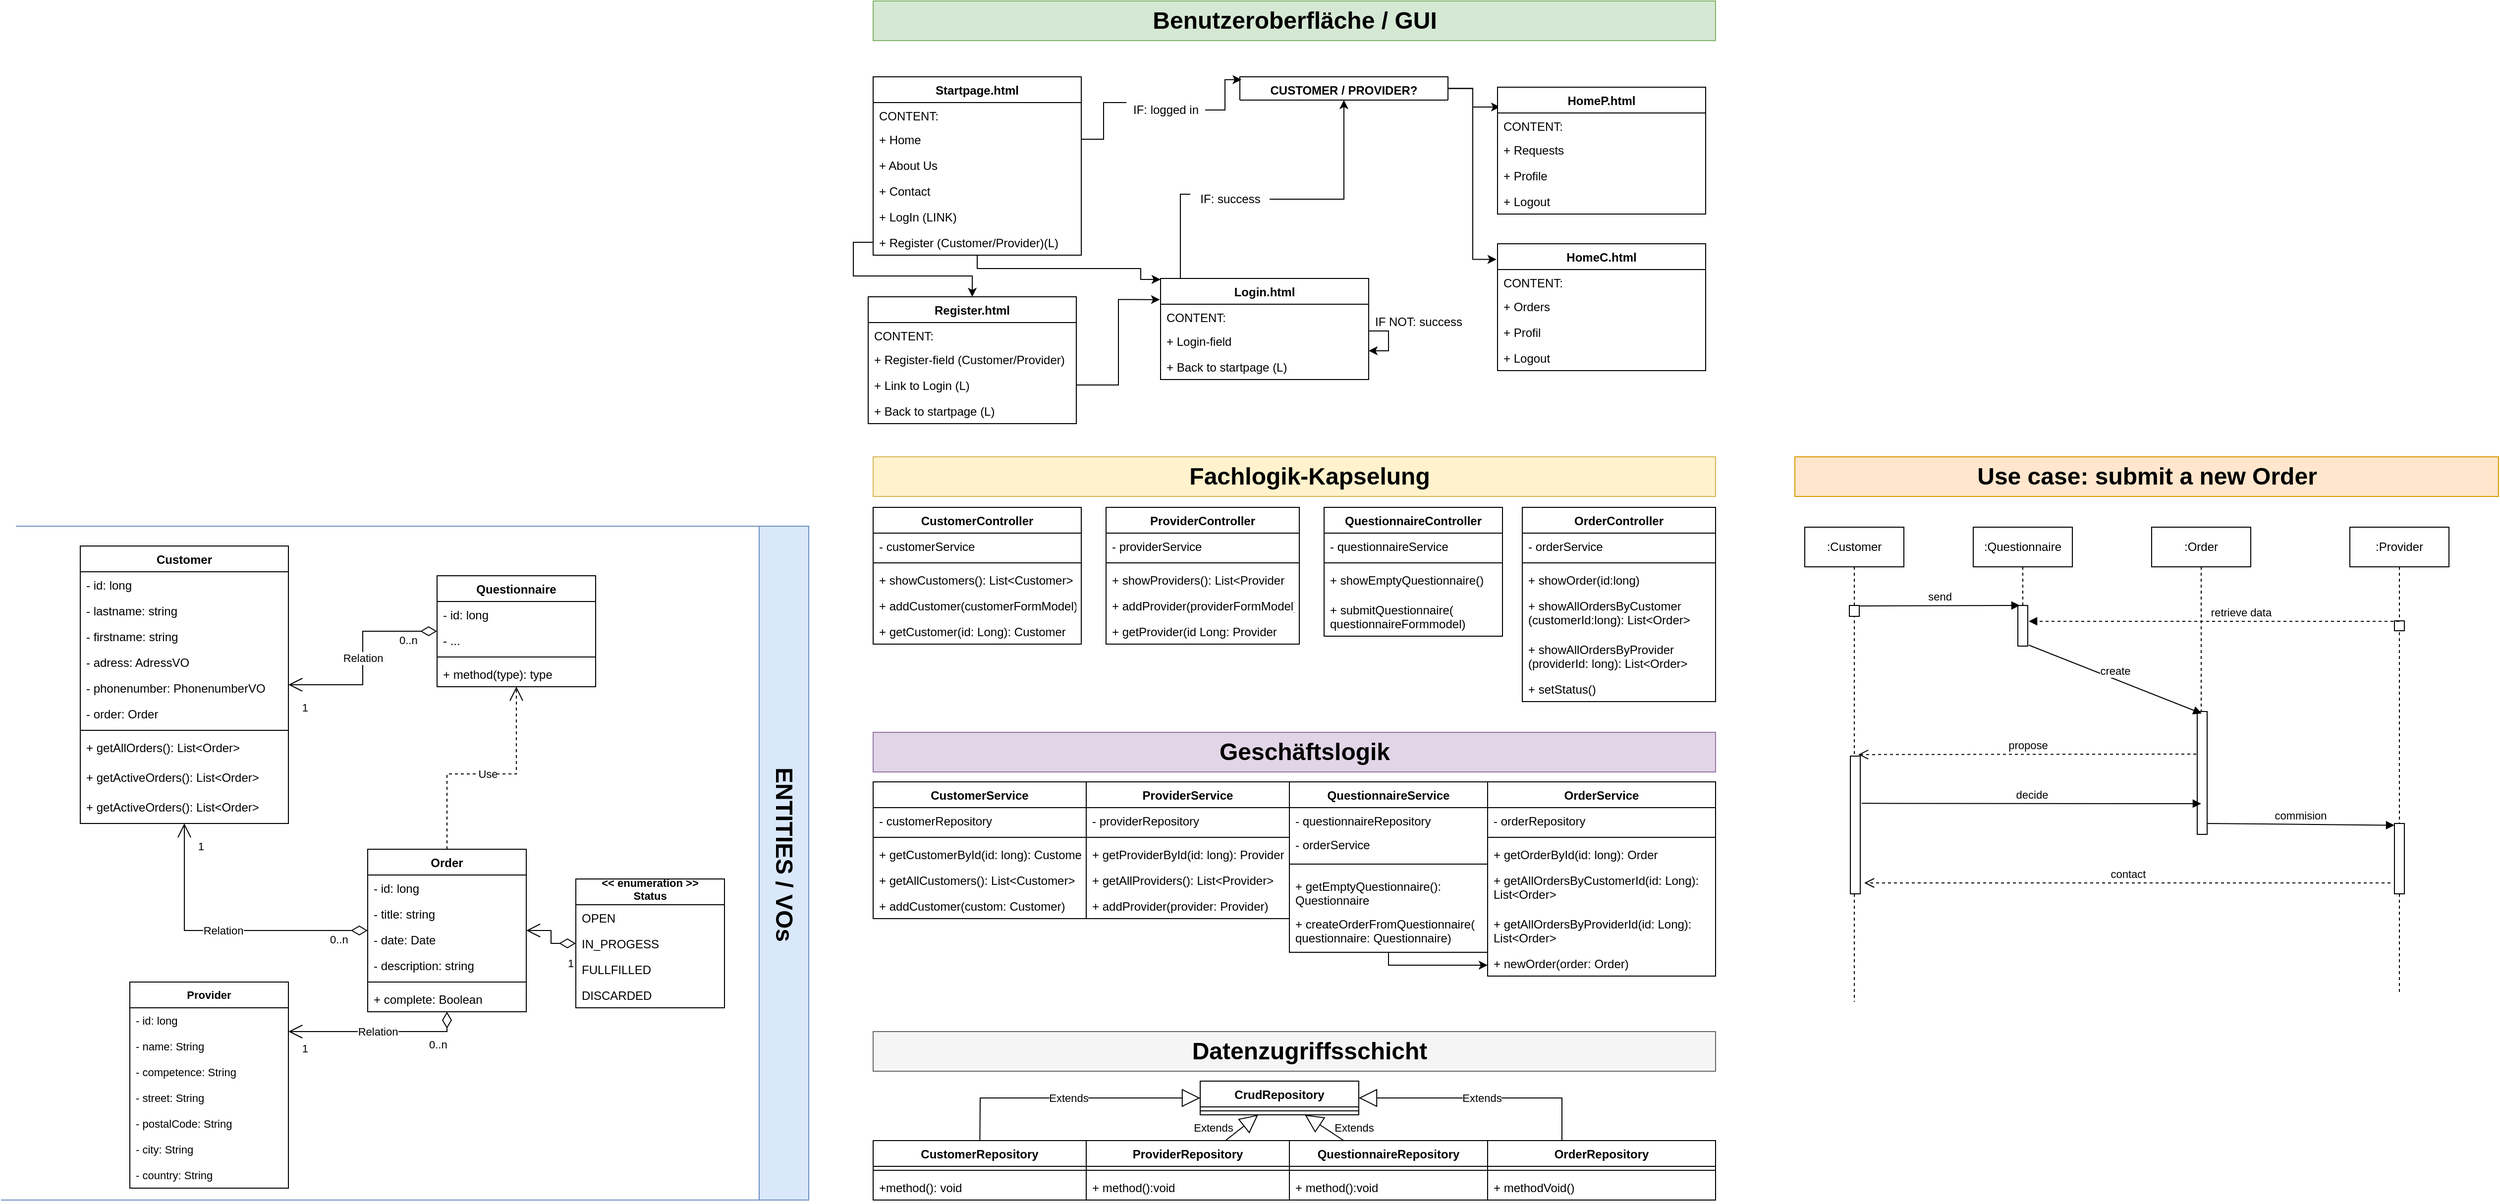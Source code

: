 <mxfile version="16.4.3" type="github">
  <diagram id="1Yt3TSJx8MZHrbTgnYvS" name="Page-1">
    <mxGraphModel dx="2237" dy="1881" grid="1" gridSize="10" guides="1" tooltips="1" connect="1" arrows="1" fold="1" page="1" pageScale="1" pageWidth="850" pageHeight="1100" math="0" shadow="0">
      <root>
        <mxCell id="0" />
        <mxCell id="1" parent="0" />
        <mxCell id="39T05aaLQmFhzWcyVznc-38" value="" style="rounded=0;whiteSpace=wrap;html=1;fillColor=#dae8fc;strokeColor=#6c8ebf;" parent="1" vertex="1">
          <mxGeometry x="-75" y="300" width="50" height="680" as="geometry" />
        </mxCell>
        <mxCell id="rFCh-DtLaKoqMe8977WI-1" value="Customer" style="swimlane;fontStyle=1;align=center;verticalAlign=top;childLayout=stackLayout;horizontal=1;startSize=26;horizontalStack=0;resizeParent=1;resizeParentMax=0;resizeLast=0;collapsible=1;marginBottom=0;" parent="1" vertex="1">
          <mxGeometry x="-760" y="320" width="210" height="280" as="geometry">
            <mxRectangle x="120" y="-150" width="90" height="26" as="alternateBounds" />
          </mxGeometry>
        </mxCell>
        <mxCell id="rFCh-DtLaKoqMe8977WI-2" value="- id: long&#xa;" style="text;strokeColor=none;fillColor=none;align=left;verticalAlign=top;spacingLeft=4;spacingRight=4;overflow=hidden;rotatable=0;points=[[0,0.5],[1,0.5]];portConstraint=eastwest;" parent="rFCh-DtLaKoqMe8977WI-1" vertex="1">
          <mxGeometry y="26" width="210" height="26" as="geometry" />
        </mxCell>
        <mxCell id="rFCh-DtLaKoqMe8977WI-13" value="- lastname: string&#xa;&#xa;&#xa;" style="text;strokeColor=none;fillColor=none;align=left;verticalAlign=top;spacingLeft=4;spacingRight=4;overflow=hidden;rotatable=0;points=[[0,0.5],[1,0.5]];portConstraint=eastwest;" parent="rFCh-DtLaKoqMe8977WI-1" vertex="1">
          <mxGeometry y="52" width="210" height="26" as="geometry" />
        </mxCell>
        <mxCell id="rFCh-DtLaKoqMe8977WI-11" value="- firstname: string&#xa;&#xa;&#xa;" style="text;strokeColor=none;fillColor=none;align=left;verticalAlign=top;spacingLeft=4;spacingRight=4;overflow=hidden;rotatable=0;points=[[0,0.5],[1,0.5]];portConstraint=eastwest;" parent="rFCh-DtLaKoqMe8977WI-1" vertex="1">
          <mxGeometry y="78" width="210" height="26" as="geometry" />
        </mxCell>
        <mxCell id="rFCh-DtLaKoqMe8977WI-15" value="- adress: AdressVO" style="text;strokeColor=none;fillColor=none;align=left;verticalAlign=top;spacingLeft=4;spacingRight=4;overflow=hidden;rotatable=0;points=[[0,0.5],[1,0.5]];portConstraint=eastwest;" parent="rFCh-DtLaKoqMe8977WI-1" vertex="1">
          <mxGeometry y="104" width="210" height="26" as="geometry" />
        </mxCell>
        <mxCell id="rFCh-DtLaKoqMe8977WI-12" value="- phonenumber: PhonenumberVO&#xa;&#xa;&#xa;" style="text;strokeColor=none;fillColor=none;align=left;verticalAlign=top;spacingLeft=4;spacingRight=4;overflow=hidden;rotatable=0;points=[[0,0.5],[1,0.5]];portConstraint=eastwest;" parent="rFCh-DtLaKoqMe8977WI-1" vertex="1">
          <mxGeometry y="130" width="210" height="26" as="geometry" />
        </mxCell>
        <mxCell id="rFCh-DtLaKoqMe8977WI-14" value="- order: Order&#xa;&#xa;&#xa;" style="text;strokeColor=none;fillColor=none;align=left;verticalAlign=top;spacingLeft=4;spacingRight=4;overflow=hidden;rotatable=0;points=[[0,0.5],[1,0.5]];portConstraint=eastwest;" parent="rFCh-DtLaKoqMe8977WI-1" vertex="1">
          <mxGeometry y="156" width="210" height="26" as="geometry" />
        </mxCell>
        <mxCell id="rFCh-DtLaKoqMe8977WI-3" value="" style="line;strokeWidth=1;fillColor=none;align=left;verticalAlign=middle;spacingTop=-1;spacingLeft=3;spacingRight=3;rotatable=0;labelPosition=right;points=[];portConstraint=eastwest;" parent="rFCh-DtLaKoqMe8977WI-1" vertex="1">
          <mxGeometry y="182" width="210" height="8" as="geometry" />
        </mxCell>
        <mxCell id="rFCh-DtLaKoqMe8977WI-4" value="+ getAllOrders(): List&lt;Order&gt;&#xa;" style="text;strokeColor=none;fillColor=none;align=left;verticalAlign=top;spacingLeft=4;spacingRight=4;overflow=hidden;rotatable=0;points=[[0,0.5],[1,0.5]];portConstraint=eastwest;" parent="rFCh-DtLaKoqMe8977WI-1" vertex="1">
          <mxGeometry y="190" width="210" height="30" as="geometry" />
        </mxCell>
        <mxCell id="dByqSOkURWBwsy8EsZHN-36" value="+ getActiveOrders(): List&lt;Order&gt;" style="text;strokeColor=none;fillColor=none;align=left;verticalAlign=top;spacingLeft=4;spacingRight=4;overflow=hidden;rotatable=0;points=[[0,0.5],[1,0.5]];portConstraint=eastwest;" parent="rFCh-DtLaKoqMe8977WI-1" vertex="1">
          <mxGeometry y="220" width="210" height="30" as="geometry" />
        </mxCell>
        <mxCell id="dByqSOkURWBwsy8EsZHN-2" value="+ getActiveOrders(): List&lt;Order&gt;" style="text;strokeColor=none;fillColor=none;align=left;verticalAlign=top;spacingLeft=4;spacingRight=4;overflow=hidden;rotatable=0;points=[[0,0.5],[1,0.5]];portConstraint=eastwest;" parent="rFCh-DtLaKoqMe8977WI-1" vertex="1">
          <mxGeometry y="250" width="210" height="30" as="geometry" />
        </mxCell>
        <mxCell id="rFCh-DtLaKoqMe8977WI-27" value="Order" style="swimlane;fontStyle=1;align=center;verticalAlign=top;childLayout=stackLayout;horizontal=1;startSize=26;horizontalStack=0;resizeParent=1;resizeParentMax=0;resizeLast=0;collapsible=1;marginBottom=0;" parent="1" vertex="1">
          <mxGeometry x="-470" y="626" width="160" height="164" as="geometry" />
        </mxCell>
        <mxCell id="rFCh-DtLaKoqMe8977WI-33" value="- id: long&#xa;" style="text;strokeColor=none;fillColor=none;align=left;verticalAlign=top;spacingLeft=4;spacingRight=4;overflow=hidden;rotatable=0;points=[[0,0.5],[1,0.5]];portConstraint=eastwest;" parent="rFCh-DtLaKoqMe8977WI-27" vertex="1">
          <mxGeometry y="26" width="160" height="26" as="geometry" />
        </mxCell>
        <mxCell id="rFCh-DtLaKoqMe8977WI-28" value="- title: string" style="text;strokeColor=none;fillColor=none;align=left;verticalAlign=top;spacingLeft=4;spacingRight=4;overflow=hidden;rotatable=0;points=[[0,0.5],[1,0.5]];portConstraint=eastwest;" parent="rFCh-DtLaKoqMe8977WI-27" vertex="1">
          <mxGeometry y="52" width="160" height="26" as="geometry" />
        </mxCell>
        <mxCell id="rFCh-DtLaKoqMe8977WI-31" value="- date: Date" style="text;strokeColor=none;fillColor=none;align=left;verticalAlign=top;spacingLeft=4;spacingRight=4;overflow=hidden;rotatable=0;points=[[0,0.5],[1,0.5]];portConstraint=eastwest;" parent="rFCh-DtLaKoqMe8977WI-27" vertex="1">
          <mxGeometry y="78" width="160" height="26" as="geometry" />
        </mxCell>
        <mxCell id="rFCh-DtLaKoqMe8977WI-32" value="- description: string" style="text;strokeColor=none;fillColor=none;align=left;verticalAlign=top;spacingLeft=4;spacingRight=4;overflow=hidden;rotatable=0;points=[[0,0.5],[1,0.5]];portConstraint=eastwest;" parent="rFCh-DtLaKoqMe8977WI-27" vertex="1">
          <mxGeometry y="104" width="160" height="26" as="geometry" />
        </mxCell>
        <mxCell id="rFCh-DtLaKoqMe8977WI-29" value="" style="line;strokeWidth=1;fillColor=none;align=left;verticalAlign=middle;spacingTop=-1;spacingLeft=3;spacingRight=3;rotatable=0;labelPosition=right;points=[];portConstraint=eastwest;" parent="rFCh-DtLaKoqMe8977WI-27" vertex="1">
          <mxGeometry y="130" width="160" height="8" as="geometry" />
        </mxCell>
        <mxCell id="rFCh-DtLaKoqMe8977WI-30" value="+ complete: Boolean" style="text;strokeColor=none;fillColor=none;align=left;verticalAlign=top;spacingLeft=4;spacingRight=4;overflow=hidden;rotatable=0;points=[[0,0.5],[1,0.5]];portConstraint=eastwest;" parent="rFCh-DtLaKoqMe8977WI-27" vertex="1">
          <mxGeometry y="138" width="160" height="26" as="geometry" />
        </mxCell>
        <mxCell id="rFCh-DtLaKoqMe8977WI-35" value="&lt;&lt; enumeration &gt;&gt;&#xa;Status" style="swimlane;fontStyle=1;childLayout=stackLayout;horizontal=1;startSize=26;fillColor=none;horizontalStack=0;resizeParent=1;resizeParentMax=0;resizeLast=0;collapsible=1;marginBottom=0;verticalAlign=bottom;fontSize=11;" parent="1" vertex="1">
          <mxGeometry x="-260" y="656" width="150" height="130" as="geometry" />
        </mxCell>
        <mxCell id="rFCh-DtLaKoqMe8977WI-37" value="OPEN" style="text;strokeColor=none;fillColor=none;align=left;verticalAlign=top;spacingLeft=4;spacingRight=4;overflow=hidden;rotatable=0;points=[[0,0.5],[1,0.5]];portConstraint=eastwest;" parent="rFCh-DtLaKoqMe8977WI-35" vertex="1">
          <mxGeometry y="26" width="150" height="26" as="geometry" />
        </mxCell>
        <mxCell id="rFCh-DtLaKoqMe8977WI-36" value="IN_PROGESS" style="text;strokeColor=none;fillColor=none;align=left;verticalAlign=top;spacingLeft=4;spacingRight=4;overflow=hidden;rotatable=0;points=[[0,0.5],[1,0.5]];portConstraint=eastwest;" parent="rFCh-DtLaKoqMe8977WI-35" vertex="1">
          <mxGeometry y="52" width="150" height="26" as="geometry" />
        </mxCell>
        <mxCell id="rFCh-DtLaKoqMe8977WI-38" value="FULLFILLED" style="text;strokeColor=none;fillColor=none;align=left;verticalAlign=top;spacingLeft=4;spacingRight=4;overflow=hidden;rotatable=0;points=[[0,0.5],[1,0.5]];portConstraint=eastwest;" parent="rFCh-DtLaKoqMe8977WI-35" vertex="1">
          <mxGeometry y="78" width="150" height="26" as="geometry" />
        </mxCell>
        <mxCell id="rFCh-DtLaKoqMe8977WI-46" value="DISCARDED" style="text;strokeColor=none;fillColor=none;align=left;verticalAlign=top;spacingLeft=4;spacingRight=4;overflow=hidden;rotatable=0;points=[[0,0.5],[1,0.5]];portConstraint=eastwest;" parent="rFCh-DtLaKoqMe8977WI-35" vertex="1">
          <mxGeometry y="104" width="150" height="26" as="geometry" />
        </mxCell>
        <mxCell id="6I47xcndarnHF87XZSYr-6" value="Provider" style="swimlane;fontStyle=1;align=center;verticalAlign=top;childLayout=stackLayout;horizontal=1;startSize=26;horizontalStack=0;resizeParent=1;resizeParentMax=0;resizeLast=0;collapsible=1;marginBottom=0;fontSize=11;" parent="1" vertex="1">
          <mxGeometry x="-710" y="760" width="160" height="208" as="geometry" />
        </mxCell>
        <mxCell id="dByqSOkURWBwsy8EsZHN-4" value="- id: long" style="text;strokeColor=none;fillColor=none;align=left;verticalAlign=top;spacingLeft=4;spacingRight=4;overflow=hidden;rotatable=0;points=[[0,0.5],[1,0.5]];portConstraint=eastwest;fontSize=11;" parent="6I47xcndarnHF87XZSYr-6" vertex="1">
          <mxGeometry y="26" width="160" height="26" as="geometry" />
        </mxCell>
        <mxCell id="dByqSOkURWBwsy8EsZHN-6" value="- name: String" style="text;strokeColor=none;fillColor=none;align=left;verticalAlign=top;spacingLeft=4;spacingRight=4;overflow=hidden;rotatable=0;points=[[0,0.5],[1,0.5]];portConstraint=eastwest;fontSize=11;" parent="6I47xcndarnHF87XZSYr-6" vertex="1">
          <mxGeometry y="52" width="160" height="26" as="geometry" />
        </mxCell>
        <mxCell id="6I47xcndarnHF87XZSYr-7" value="- competence: String" style="text;strokeColor=none;fillColor=none;align=left;verticalAlign=top;spacingLeft=4;spacingRight=4;overflow=hidden;rotatable=0;points=[[0,0.5],[1,0.5]];portConstraint=eastwest;fontSize=11;" parent="6I47xcndarnHF87XZSYr-6" vertex="1">
          <mxGeometry y="78" width="160" height="26" as="geometry" />
        </mxCell>
        <mxCell id="RFr_Boc9i2en51YFCuRV-12" value="- street: String&#xa;" style="text;strokeColor=none;fillColor=none;align=left;verticalAlign=top;spacingLeft=4;spacingRight=4;overflow=hidden;rotatable=0;points=[[0,0.5],[1,0.5]];portConstraint=eastwest;fontSize=11;" parent="6I47xcndarnHF87XZSYr-6" vertex="1">
          <mxGeometry y="104" width="160" height="26" as="geometry" />
        </mxCell>
        <mxCell id="RFr_Boc9i2en51YFCuRV-13" value="- postalCode: String" style="text;strokeColor=none;fillColor=none;align=left;verticalAlign=top;spacingLeft=4;spacingRight=4;overflow=hidden;rotatable=0;points=[[0,0.5],[1,0.5]];portConstraint=eastwest;fontSize=11;" parent="6I47xcndarnHF87XZSYr-6" vertex="1">
          <mxGeometry y="130" width="160" height="26" as="geometry" />
        </mxCell>
        <mxCell id="RFr_Boc9i2en51YFCuRV-14" value="- city: String" style="text;strokeColor=none;fillColor=none;align=left;verticalAlign=top;spacingLeft=4;spacingRight=4;overflow=hidden;rotatable=0;points=[[0,0.5],[1,0.5]];portConstraint=eastwest;fontSize=11;" parent="6I47xcndarnHF87XZSYr-6" vertex="1">
          <mxGeometry y="156" width="160" height="26" as="geometry" />
        </mxCell>
        <mxCell id="RFr_Boc9i2en51YFCuRV-15" value="- country: String" style="text;strokeColor=none;fillColor=none;align=left;verticalAlign=top;spacingLeft=4;spacingRight=4;overflow=hidden;rotatable=0;points=[[0,0.5],[1,0.5]];portConstraint=eastwest;fontSize=11;" parent="6I47xcndarnHF87XZSYr-6" vertex="1">
          <mxGeometry y="182" width="160" height="26" as="geometry" />
        </mxCell>
        <mxCell id="39T05aaLQmFhzWcyVznc-1" value="CustomerService" style="swimlane;fontStyle=1;align=center;verticalAlign=top;childLayout=stackLayout;horizontal=1;startSize=26;horizontalStack=0;resizeParent=1;resizeParentMax=0;resizeLast=0;collapsible=1;marginBottom=0;" parent="1" vertex="1">
          <mxGeometry x="40" y="558" width="215" height="138" as="geometry" />
        </mxCell>
        <mxCell id="39T05aaLQmFhzWcyVznc-2" value="- customerRepository" style="text;strokeColor=none;fillColor=none;align=left;verticalAlign=top;spacingLeft=4;spacingRight=4;overflow=hidden;rotatable=0;points=[[0,0.5],[1,0.5]];portConstraint=eastwest;" parent="39T05aaLQmFhzWcyVznc-1" vertex="1">
          <mxGeometry y="26" width="215" height="26" as="geometry" />
        </mxCell>
        <mxCell id="39T05aaLQmFhzWcyVznc-3" value="" style="line;strokeWidth=1;fillColor=none;align=left;verticalAlign=middle;spacingTop=-1;spacingLeft=3;spacingRight=3;rotatable=0;labelPosition=right;points=[];portConstraint=eastwest;" parent="39T05aaLQmFhzWcyVznc-1" vertex="1">
          <mxGeometry y="52" width="215" height="8" as="geometry" />
        </mxCell>
        <mxCell id="39T05aaLQmFhzWcyVznc-4" value="+ getCustomerById(id: long): Customer" style="text;strokeColor=none;fillColor=none;align=left;verticalAlign=top;spacingLeft=4;spacingRight=4;overflow=hidden;rotatable=0;points=[[0,0.5],[1,0.5]];portConstraint=eastwest;" parent="39T05aaLQmFhzWcyVznc-1" vertex="1">
          <mxGeometry y="60" width="215" height="26" as="geometry" />
        </mxCell>
        <mxCell id="39T05aaLQmFhzWcyVznc-14" value="+ getAllCustomers(): List&lt;Customer&gt;" style="text;strokeColor=none;fillColor=none;align=left;verticalAlign=top;spacingLeft=4;spacingRight=4;overflow=hidden;rotatable=0;points=[[0,0.5],[1,0.5]];portConstraint=eastwest;" parent="39T05aaLQmFhzWcyVznc-1" vertex="1">
          <mxGeometry y="86" width="215" height="26" as="geometry" />
        </mxCell>
        <mxCell id="39T05aaLQmFhzWcyVznc-15" value="+ addCustomer(custom: Customer)" style="text;strokeColor=none;fillColor=none;align=left;verticalAlign=top;spacingLeft=4;spacingRight=4;overflow=hidden;rotatable=0;points=[[0,0.5],[1,0.5]];portConstraint=eastwest;" parent="39T05aaLQmFhzWcyVznc-1" vertex="1">
          <mxGeometry y="112" width="215" height="26" as="geometry" />
        </mxCell>
        <mxCell id="39T05aaLQmFhzWcyVznc-17" value="OrderService" style="swimlane;fontStyle=1;align=center;verticalAlign=top;childLayout=stackLayout;horizontal=1;startSize=26;horizontalStack=0;resizeParent=1;resizeParentMax=0;resizeLast=0;collapsible=1;marginBottom=0;" parent="1" vertex="1">
          <mxGeometry x="660" y="558" width="230" height="196" as="geometry" />
        </mxCell>
        <mxCell id="39T05aaLQmFhzWcyVznc-18" value="- orderRepository" style="text;strokeColor=none;fillColor=none;align=left;verticalAlign=top;spacingLeft=4;spacingRight=4;overflow=hidden;rotatable=0;points=[[0,0.5],[1,0.5]];portConstraint=eastwest;" parent="39T05aaLQmFhzWcyVznc-17" vertex="1">
          <mxGeometry y="26" width="230" height="26" as="geometry" />
        </mxCell>
        <mxCell id="39T05aaLQmFhzWcyVznc-19" value="" style="line;strokeWidth=1;fillColor=none;align=left;verticalAlign=middle;spacingTop=-1;spacingLeft=3;spacingRight=3;rotatable=0;labelPosition=right;points=[];portConstraint=eastwest;" parent="39T05aaLQmFhzWcyVznc-17" vertex="1">
          <mxGeometry y="52" width="230" height="8" as="geometry" />
        </mxCell>
        <mxCell id="39T05aaLQmFhzWcyVznc-20" value="+ getOrderById(id: long): Order" style="text;strokeColor=none;fillColor=none;align=left;verticalAlign=top;spacingLeft=4;spacingRight=4;overflow=hidden;rotatable=0;points=[[0,0.5],[1,0.5]];portConstraint=eastwest;" parent="39T05aaLQmFhzWcyVznc-17" vertex="1">
          <mxGeometry y="60" width="230" height="26" as="geometry" />
        </mxCell>
        <mxCell id="39T05aaLQmFhzWcyVznc-21" value="+ getAllOrdersByCustomerId(id: Long): &#xa;List&lt;Order&gt;" style="text;strokeColor=none;fillColor=none;align=left;verticalAlign=top;spacingLeft=4;spacingRight=4;overflow=hidden;rotatable=0;points=[[0,0.5],[1,0.5]];portConstraint=eastwest;" parent="39T05aaLQmFhzWcyVznc-17" vertex="1">
          <mxGeometry y="86" width="230" height="44" as="geometry" />
        </mxCell>
        <mxCell id="yD7vaP7RqiZdNIwBWvnU-36" value="+ getAllOrdersByProviderId(id: Long): &#xa;List&lt;Order&gt;" style="text;strokeColor=none;fillColor=none;align=left;verticalAlign=top;spacingLeft=4;spacingRight=4;overflow=hidden;rotatable=0;points=[[0,0.5],[1,0.5]];portConstraint=eastwest;" parent="39T05aaLQmFhzWcyVznc-17" vertex="1">
          <mxGeometry y="130" width="230" height="40" as="geometry" />
        </mxCell>
        <mxCell id="39T05aaLQmFhzWcyVznc-22" value="+ newOrder(order: Order)" style="text;strokeColor=none;fillColor=none;align=left;verticalAlign=top;spacingLeft=4;spacingRight=4;overflow=hidden;rotatable=0;points=[[0,0.5],[1,0.5]];portConstraint=eastwest;" parent="39T05aaLQmFhzWcyVznc-17" vertex="1">
          <mxGeometry y="170" width="230" height="26" as="geometry" />
        </mxCell>
        <mxCell id="39T05aaLQmFhzWcyVznc-23" value="ProviderService" style="swimlane;fontStyle=1;align=center;verticalAlign=top;childLayout=stackLayout;horizontal=1;startSize=26;horizontalStack=0;resizeParent=1;resizeParentMax=0;resizeLast=0;collapsible=1;marginBottom=0;" parent="1" vertex="1">
          <mxGeometry x="255" y="558" width="205" height="138" as="geometry" />
        </mxCell>
        <mxCell id="39T05aaLQmFhzWcyVznc-24" value="- providerRepository" style="text;strokeColor=none;fillColor=none;align=left;verticalAlign=top;spacingLeft=4;spacingRight=4;overflow=hidden;rotatable=0;points=[[0,0.5],[1,0.5]];portConstraint=eastwest;" parent="39T05aaLQmFhzWcyVznc-23" vertex="1">
          <mxGeometry y="26" width="205" height="26" as="geometry" />
        </mxCell>
        <mxCell id="39T05aaLQmFhzWcyVznc-25" value="" style="line;strokeWidth=1;fillColor=none;align=left;verticalAlign=middle;spacingTop=-1;spacingLeft=3;spacingRight=3;rotatable=0;labelPosition=right;points=[];portConstraint=eastwest;" parent="39T05aaLQmFhzWcyVznc-23" vertex="1">
          <mxGeometry y="52" width="205" height="8" as="geometry" />
        </mxCell>
        <mxCell id="39T05aaLQmFhzWcyVznc-26" value="+ getProviderById(id: long): Provider" style="text;strokeColor=none;fillColor=none;align=left;verticalAlign=top;spacingLeft=4;spacingRight=4;overflow=hidden;rotatable=0;points=[[0,0.5],[1,0.5]];portConstraint=eastwest;" parent="39T05aaLQmFhzWcyVznc-23" vertex="1">
          <mxGeometry y="60" width="205" height="26" as="geometry" />
        </mxCell>
        <mxCell id="39T05aaLQmFhzWcyVznc-27" value="+ getAllProviders(): List&lt;Provider&gt;" style="text;strokeColor=none;fillColor=none;align=left;verticalAlign=top;spacingLeft=4;spacingRight=4;overflow=hidden;rotatable=0;points=[[0,0.5],[1,0.5]];portConstraint=eastwest;" parent="39T05aaLQmFhzWcyVznc-23" vertex="1">
          <mxGeometry y="86" width="205" height="26" as="geometry" />
        </mxCell>
        <mxCell id="39T05aaLQmFhzWcyVznc-28" value="+ addProvider(provider: Provider)" style="text;strokeColor=none;fillColor=none;align=left;verticalAlign=top;spacingLeft=4;spacingRight=4;overflow=hidden;rotatable=0;points=[[0,0.5],[1,0.5]];portConstraint=eastwest;" parent="39T05aaLQmFhzWcyVznc-23" vertex="1">
          <mxGeometry y="112" width="205" height="26" as="geometry" />
        </mxCell>
        <mxCell id="39T05aaLQmFhzWcyVznc-37" value="ENTITIES / VOs" style="text;strokeColor=none;fillColor=none;html=1;fontSize=24;fontStyle=1;verticalAlign=middle;align=center;rotation=90;" parent="1" vertex="1">
          <mxGeometry x="-100" y="611" width="100" height="40" as="geometry" />
        </mxCell>
        <mxCell id="39T05aaLQmFhzWcyVznc-40" value="" style="endArrow=none;html=1;rounded=0;entryX=0;entryY=1;entryDx=0;entryDy=0;fontColor=#1C03FF;labelBackgroundColor=#FFFFFF;strokeColor=#6c8ebf;fillColor=#dae8fc;" parent="1" target="39T05aaLQmFhzWcyVznc-38" edge="1">
          <mxGeometry width="50" height="50" relative="1" as="geometry">
            <mxPoint x="-840" y="980" as="sourcePoint" />
            <mxPoint x="-205" y="820" as="targetPoint" />
          </mxGeometry>
        </mxCell>
        <mxCell id="39T05aaLQmFhzWcyVznc-41" value="" style="endArrow=none;html=1;rounded=0;fillColor=#dae8fc;strokeColor=#6c8ebf;" parent="1" edge="1">
          <mxGeometry width="50" height="50" relative="1" as="geometry">
            <mxPoint x="-825" y="300" as="sourcePoint" />
            <mxPoint x="-75" y="300" as="targetPoint" />
          </mxGeometry>
        </mxCell>
        <mxCell id="39T05aaLQmFhzWcyVznc-43" value="" style="rounded=0;whiteSpace=wrap;html=1;fillColor=#e1d5e7;strokeColor=#9673a6;" parent="1" vertex="1">
          <mxGeometry x="40" y="508" width="850" height="40" as="geometry" />
        </mxCell>
        <mxCell id="39T05aaLQmFhzWcyVznc-44" value="Geschäftslogik" style="text;html=1;fontSize=24;fontStyle=1;verticalAlign=middle;align=center;" parent="1" vertex="1">
          <mxGeometry x="425" y="508" width="100" height="40" as="geometry" />
        </mxCell>
        <mxCell id="39T05aaLQmFhzWcyVznc-47" value="" style="rounded=0;whiteSpace=wrap;html=1;fillColor=#f5f5f5;strokeColor=#666666;fontColor=#333333;" parent="1" vertex="1">
          <mxGeometry x="40" y="810" width="850" height="40" as="geometry" />
        </mxCell>
        <mxCell id="39T05aaLQmFhzWcyVznc-48" value="&lt;div&gt;Datenzugriffsschicht&lt;/div&gt;" style="text;strokeColor=none;fillColor=none;html=1;fontSize=24;fontStyle=1;verticalAlign=middle;align=center;fontColor=#000000;" parent="1" vertex="1">
          <mxGeometry x="430" y="810" width="100" height="40" as="geometry" />
        </mxCell>
        <mxCell id="39T05aaLQmFhzWcyVznc-49" value="" style="rounded=0;whiteSpace=wrap;html=1;fillColor=#fff2cc;strokeColor=#d6b656;" parent="1" vertex="1">
          <mxGeometry x="40" y="230" width="850" height="40" as="geometry" />
        </mxCell>
        <mxCell id="39T05aaLQmFhzWcyVznc-50" value="Fachlogik-Kapselung" style="text;strokeColor=none;fillColor=none;html=1;fontSize=24;fontStyle=1;verticalAlign=middle;align=center;fontColor=#000000;" parent="1" vertex="1">
          <mxGeometry x="430" y="230" width="100" height="40" as="geometry" />
        </mxCell>
        <mxCell id="39T05aaLQmFhzWcyVznc-51" value="" style="rounded=0;whiteSpace=wrap;html=1;fillColor=#d5e8d4;strokeColor=#82b366;" parent="1" vertex="1">
          <mxGeometry x="40" y="-230" width="850" height="40" as="geometry" />
        </mxCell>
        <mxCell id="39T05aaLQmFhzWcyVznc-52" value="Benutzeroberfläche / GUI" style="text;strokeColor=none;fillColor=none;html=1;fontSize=24;fontStyle=1;verticalAlign=middle;align=center;fontColor=#000000;" parent="1" vertex="1">
          <mxGeometry x="415" y="-230" width="100" height="40" as="geometry" />
        </mxCell>
        <mxCell id="RFr_Boc9i2en51YFCuRV-6" value="Relation" style="endArrow=open;html=1;endSize=12;startArrow=diamondThin;startSize=14;startFill=0;edgeStyle=orthogonalEdgeStyle;rounded=0;" parent="1" source="RFr_Boc9i2en51YFCuRV-23" target="rFCh-DtLaKoqMe8977WI-1" edge="1">
          <mxGeometry relative="1" as="geometry">
            <mxPoint x="-230" y="540" as="sourcePoint" />
            <mxPoint x="-70" y="540" as="targetPoint" />
          </mxGeometry>
        </mxCell>
        <mxCell id="RFr_Boc9i2en51YFCuRV-7" value="0..n" style="edgeLabel;resizable=0;html=1;align=left;verticalAlign=top;" parent="RFr_Boc9i2en51YFCuRV-6" connectable="0" vertex="1">
          <mxGeometry x="-1" relative="1" as="geometry">
            <mxPoint x="-40" y="-4" as="offset" />
          </mxGeometry>
        </mxCell>
        <mxCell id="RFr_Boc9i2en51YFCuRV-8" value="1" style="edgeLabel;resizable=0;html=1;align=right;verticalAlign=top;" parent="RFr_Boc9i2en51YFCuRV-6" connectable="0" vertex="1">
          <mxGeometry x="1" relative="1" as="geometry">
            <mxPoint x="20" y="10" as="offset" />
          </mxGeometry>
        </mxCell>
        <mxCell id="RFr_Boc9i2en51YFCuRV-9" value="Relation" style="endArrow=open;html=1;endSize=12;startArrow=diamondThin;startSize=14;startFill=0;edgeStyle=orthogonalEdgeStyle;rounded=0;" parent="1" source="rFCh-DtLaKoqMe8977WI-27" target="6I47xcndarnHF87XZSYr-6" edge="1">
          <mxGeometry relative="1" as="geometry">
            <mxPoint x="-550" y="910" as="sourcePoint" />
            <mxPoint x="-390" y="910" as="targetPoint" />
            <Array as="points">
              <mxPoint x="-560" y="810" />
              <mxPoint x="-560" y="776" />
            </Array>
          </mxGeometry>
        </mxCell>
        <mxCell id="RFr_Boc9i2en51YFCuRV-10" value="0..n" style="edgeLabel;resizable=0;html=1;align=left;verticalAlign=top;" parent="RFr_Boc9i2en51YFCuRV-9" connectable="0" vertex="1">
          <mxGeometry x="-1" relative="1" as="geometry">
            <mxPoint x="-20" y="20" as="offset" />
          </mxGeometry>
        </mxCell>
        <mxCell id="RFr_Boc9i2en51YFCuRV-11" value="1" style="edgeLabel;resizable=0;html=1;align=right;verticalAlign=top;" parent="RFr_Boc9i2en51YFCuRV-9" connectable="0" vertex="1">
          <mxGeometry x="1" relative="1" as="geometry">
            <mxPoint x="20" y="4" as="offset" />
          </mxGeometry>
        </mxCell>
        <mxCell id="RFr_Boc9i2en51YFCuRV-23" value="Questionnaire" style="swimlane;fontStyle=1;align=center;verticalAlign=top;childLayout=stackLayout;horizontal=1;startSize=26;horizontalStack=0;resizeParent=1;resizeParentMax=0;resizeLast=0;collapsible=1;marginBottom=0;" parent="1" vertex="1">
          <mxGeometry x="-400" y="350" width="160" height="112" as="geometry" />
        </mxCell>
        <mxCell id="RFr_Boc9i2en51YFCuRV-24" value="- id: long&#xa;" style="text;strokeColor=none;fillColor=none;align=left;verticalAlign=top;spacingLeft=4;spacingRight=4;overflow=hidden;rotatable=0;points=[[0,0.5],[1,0.5]];portConstraint=eastwest;" parent="RFr_Boc9i2en51YFCuRV-23" vertex="1">
          <mxGeometry y="26" width="160" height="26" as="geometry" />
        </mxCell>
        <mxCell id="RFr_Boc9i2en51YFCuRV-27" value="- ..." style="text;strokeColor=none;fillColor=none;align=left;verticalAlign=top;spacingLeft=4;spacingRight=4;overflow=hidden;rotatable=0;points=[[0,0.5],[1,0.5]];portConstraint=eastwest;" parent="RFr_Boc9i2en51YFCuRV-23" vertex="1">
          <mxGeometry y="52" width="160" height="26" as="geometry" />
        </mxCell>
        <mxCell id="RFr_Boc9i2en51YFCuRV-25" value="" style="line;strokeWidth=1;fillColor=none;align=left;verticalAlign=middle;spacingTop=-1;spacingLeft=3;spacingRight=3;rotatable=0;labelPosition=right;points=[];portConstraint=eastwest;" parent="RFr_Boc9i2en51YFCuRV-23" vertex="1">
          <mxGeometry y="78" width="160" height="8" as="geometry" />
        </mxCell>
        <mxCell id="RFr_Boc9i2en51YFCuRV-26" value="+ method(type): type" style="text;strokeColor=none;fillColor=none;align=left;verticalAlign=top;spacingLeft=4;spacingRight=4;overflow=hidden;rotatable=0;points=[[0,0.5],[1,0.5]];portConstraint=eastwest;" parent="RFr_Boc9i2en51YFCuRV-23" vertex="1">
          <mxGeometry y="86" width="160" height="26" as="geometry" />
        </mxCell>
        <mxCell id="RFr_Boc9i2en51YFCuRV-31" value="1" style="endArrow=open;html=1;endSize=12;startArrow=diamondThin;startSize=14;startFill=0;edgeStyle=orthogonalEdgeStyle;align=left;verticalAlign=bottom;rounded=0;" parent="1" source="rFCh-DtLaKoqMe8977WI-35" target="rFCh-DtLaKoqMe8977WI-27" edge="1">
          <mxGeometry x="-0.682" y="29" relative="1" as="geometry">
            <mxPoint x="-300" y="650" as="sourcePoint" />
            <mxPoint x="-140" y="650" as="targetPoint" />
            <mxPoint as="offset" />
          </mxGeometry>
        </mxCell>
        <mxCell id="RFr_Boc9i2en51YFCuRV-32" value="Relation" style="endArrow=open;html=1;endSize=12;startArrow=diamondThin;startSize=14;startFill=0;edgeStyle=orthogonalEdgeStyle;rounded=0;" parent="1" source="rFCh-DtLaKoqMe8977WI-27" target="rFCh-DtLaKoqMe8977WI-1" edge="1">
          <mxGeometry relative="1" as="geometry">
            <mxPoint x="-390" y="416" as="sourcePoint" />
            <mxPoint x="-540" y="470" as="targetPoint" />
          </mxGeometry>
        </mxCell>
        <mxCell id="RFr_Boc9i2en51YFCuRV-33" value="0..n" style="edgeLabel;resizable=0;html=1;align=left;verticalAlign=top;" parent="RFr_Boc9i2en51YFCuRV-32" connectable="0" vertex="1">
          <mxGeometry x="-1" relative="1" as="geometry">
            <mxPoint x="-40" y="-4" as="offset" />
          </mxGeometry>
        </mxCell>
        <mxCell id="RFr_Boc9i2en51YFCuRV-34" value="1" style="edgeLabel;resizable=0;html=1;align=right;verticalAlign=top;" parent="RFr_Boc9i2en51YFCuRV-32" connectable="0" vertex="1">
          <mxGeometry x="1" relative="1" as="geometry">
            <mxPoint x="20" y="10" as="offset" />
          </mxGeometry>
        </mxCell>
        <mxCell id="RFr_Boc9i2en51YFCuRV-36" value="Use" style="endArrow=open;endSize=12;dashed=1;html=1;rounded=0;" parent="1" source="rFCh-DtLaKoqMe8977WI-27" target="RFr_Boc9i2en51YFCuRV-23" edge="1">
          <mxGeometry width="160" relative="1" as="geometry">
            <mxPoint x="-330" y="560" as="sourcePoint" />
            <mxPoint x="-170" y="560" as="targetPoint" />
            <Array as="points">
              <mxPoint x="-390" y="550" />
              <mxPoint x="-320" y="550" />
            </Array>
          </mxGeometry>
        </mxCell>
        <mxCell id="yD7vaP7RqiZdNIwBWvnU-1" value="CustomerController" style="swimlane;fontStyle=1;align=center;verticalAlign=top;childLayout=stackLayout;horizontal=1;startSize=26;horizontalStack=0;resizeParent=1;resizeParentMax=0;resizeLast=0;collapsible=1;marginBottom=0;" parent="1" vertex="1">
          <mxGeometry x="40" y="281" width="210" height="138" as="geometry" />
        </mxCell>
        <mxCell id="yD7vaP7RqiZdNIwBWvnU-2" value="- customerService" style="text;strokeColor=none;fillColor=none;align=left;verticalAlign=top;spacingLeft=4;spacingRight=4;overflow=hidden;rotatable=0;points=[[0,0.5],[1,0.5]];portConstraint=eastwest;" parent="yD7vaP7RqiZdNIwBWvnU-1" vertex="1">
          <mxGeometry y="26" width="210" height="26" as="geometry" />
        </mxCell>
        <mxCell id="yD7vaP7RqiZdNIwBWvnU-3" value="" style="line;strokeWidth=1;fillColor=none;align=left;verticalAlign=middle;spacingTop=-1;spacingLeft=3;spacingRight=3;rotatable=0;labelPosition=right;points=[];portConstraint=eastwest;" parent="yD7vaP7RqiZdNIwBWvnU-1" vertex="1">
          <mxGeometry y="52" width="210" height="8" as="geometry" />
        </mxCell>
        <mxCell id="yD7vaP7RqiZdNIwBWvnU-4" value="+ showCustomers(): List&lt;Customer&gt;" style="text;strokeColor=none;fillColor=none;align=left;verticalAlign=top;spacingLeft=4;spacingRight=4;overflow=hidden;rotatable=0;points=[[0,0.5],[1,0.5]];portConstraint=eastwest;" parent="yD7vaP7RqiZdNIwBWvnU-1" vertex="1">
          <mxGeometry y="60" width="210" height="26" as="geometry" />
        </mxCell>
        <mxCell id="yD7vaP7RqiZdNIwBWvnU-23" value="+ addCustomer(customerFormModel)" style="text;strokeColor=none;fillColor=none;align=left;verticalAlign=top;spacingLeft=4;spacingRight=4;overflow=hidden;rotatable=0;points=[[0,0.5],[1,0.5]];portConstraint=eastwest;" parent="yD7vaP7RqiZdNIwBWvnU-1" vertex="1">
          <mxGeometry y="86" width="210" height="26" as="geometry" />
        </mxCell>
        <mxCell id="yD7vaP7RqiZdNIwBWvnU-24" value="+ getCustomer(id: Long): Customer" style="text;strokeColor=none;fillColor=none;align=left;verticalAlign=top;spacingLeft=4;spacingRight=4;overflow=hidden;rotatable=0;points=[[0,0.5],[1,0.5]];portConstraint=eastwest;" parent="yD7vaP7RqiZdNIwBWvnU-1" vertex="1">
          <mxGeometry y="112" width="210" height="26" as="geometry" />
        </mxCell>
        <mxCell id="yD7vaP7RqiZdNIwBWvnU-7" value="ProviderController" style="swimlane;fontStyle=1;align=center;verticalAlign=top;childLayout=stackLayout;horizontal=1;startSize=26;horizontalStack=0;resizeParent=1;resizeParentMax=0;resizeLast=0;collapsible=1;marginBottom=0;" parent="1" vertex="1">
          <mxGeometry x="275" y="281" width="195" height="138" as="geometry" />
        </mxCell>
        <mxCell id="yD7vaP7RqiZdNIwBWvnU-8" value="- providerService" style="text;strokeColor=none;fillColor=none;align=left;verticalAlign=top;spacingLeft=4;spacingRight=4;overflow=hidden;rotatable=0;points=[[0,0.5],[1,0.5]];portConstraint=eastwest;" parent="yD7vaP7RqiZdNIwBWvnU-7" vertex="1">
          <mxGeometry y="26" width="195" height="26" as="geometry" />
        </mxCell>
        <mxCell id="yD7vaP7RqiZdNIwBWvnU-9" value="" style="line;strokeWidth=1;fillColor=none;align=left;verticalAlign=middle;spacingTop=-1;spacingLeft=3;spacingRight=3;rotatable=0;labelPosition=right;points=[];portConstraint=eastwest;" parent="yD7vaP7RqiZdNIwBWvnU-7" vertex="1">
          <mxGeometry y="52" width="195" height="8" as="geometry" />
        </mxCell>
        <mxCell id="yD7vaP7RqiZdNIwBWvnU-10" value="+ showProviders(): List&lt;Provider" style="text;strokeColor=none;fillColor=none;align=left;verticalAlign=top;spacingLeft=4;spacingRight=4;overflow=hidden;rotatable=0;points=[[0,0.5],[1,0.5]];portConstraint=eastwest;" parent="yD7vaP7RqiZdNIwBWvnU-7" vertex="1">
          <mxGeometry y="60" width="195" height="26" as="geometry" />
        </mxCell>
        <mxCell id="yD7vaP7RqiZdNIwBWvnU-26" value="+ addProvider(providerFormModel)" style="text;strokeColor=none;fillColor=none;align=left;verticalAlign=top;spacingLeft=4;spacingRight=4;overflow=hidden;rotatable=0;points=[[0,0.5],[1,0.5]];portConstraint=eastwest;" parent="yD7vaP7RqiZdNIwBWvnU-7" vertex="1">
          <mxGeometry y="86" width="195" height="26" as="geometry" />
        </mxCell>
        <mxCell id="yD7vaP7RqiZdNIwBWvnU-27" value="+ getProvider(id Long: Provider" style="text;strokeColor=none;fillColor=none;align=left;verticalAlign=top;spacingLeft=4;spacingRight=4;overflow=hidden;rotatable=0;points=[[0,0.5],[1,0.5]];portConstraint=eastwest;" parent="yD7vaP7RqiZdNIwBWvnU-7" vertex="1">
          <mxGeometry y="112" width="195" height="26" as="geometry" />
        </mxCell>
        <mxCell id="yD7vaP7RqiZdNIwBWvnU-11" value="QuestionnaireController" style="swimlane;fontStyle=1;align=center;verticalAlign=top;childLayout=stackLayout;horizontal=1;startSize=26;horizontalStack=0;resizeParent=1;resizeParentMax=0;resizeLast=0;collapsible=1;marginBottom=0;" parent="1" vertex="1">
          <mxGeometry x="495" y="281" width="180" height="130" as="geometry" />
        </mxCell>
        <mxCell id="yD7vaP7RqiZdNIwBWvnU-12" value="- questionnaireService" style="text;strokeColor=none;fillColor=none;align=left;verticalAlign=top;spacingLeft=4;spacingRight=4;overflow=hidden;rotatable=0;points=[[0,0.5],[1,0.5]];portConstraint=eastwest;" parent="yD7vaP7RqiZdNIwBWvnU-11" vertex="1">
          <mxGeometry y="26" width="180" height="26" as="geometry" />
        </mxCell>
        <mxCell id="yD7vaP7RqiZdNIwBWvnU-13" value="" style="line;strokeWidth=1;fillColor=none;align=left;verticalAlign=middle;spacingTop=-1;spacingLeft=3;spacingRight=3;rotatable=0;labelPosition=right;points=[];portConstraint=eastwest;" parent="yD7vaP7RqiZdNIwBWvnU-11" vertex="1">
          <mxGeometry y="52" width="180" height="8" as="geometry" />
        </mxCell>
        <mxCell id="yD7vaP7RqiZdNIwBWvnU-14" value="+ showEmptyQuestionnaire()" style="text;strokeColor=none;fillColor=none;align=left;verticalAlign=top;spacingLeft=4;spacingRight=4;overflow=hidden;rotatable=0;points=[[0,0.5],[1,0.5]];portConstraint=eastwest;" parent="yD7vaP7RqiZdNIwBWvnU-11" vertex="1">
          <mxGeometry y="60" width="180" height="30" as="geometry" />
        </mxCell>
        <mxCell id="yD7vaP7RqiZdNIwBWvnU-29" value="+ submitQuestionnaire(&#xa;questionnaireFormmodel)" style="text;strokeColor=none;fillColor=none;align=left;verticalAlign=top;spacingLeft=4;spacingRight=4;overflow=hidden;rotatable=0;points=[[0,0.5],[1,0.5]];portConstraint=eastwest;" parent="yD7vaP7RqiZdNIwBWvnU-11" vertex="1">
          <mxGeometry y="90" width="180" height="40" as="geometry" />
        </mxCell>
        <mxCell id="yD7vaP7RqiZdNIwBWvnU-15" value="OrderController" style="swimlane;fontStyle=1;align=center;verticalAlign=top;childLayout=stackLayout;horizontal=1;startSize=26;horizontalStack=0;resizeParent=1;resizeParentMax=0;resizeLast=0;collapsible=1;marginBottom=0;" parent="1" vertex="1">
          <mxGeometry x="695" y="281" width="195" height="196" as="geometry" />
        </mxCell>
        <mxCell id="yD7vaP7RqiZdNIwBWvnU-16" value="- orderService" style="text;strokeColor=none;fillColor=none;align=left;verticalAlign=top;spacingLeft=4;spacingRight=4;overflow=hidden;rotatable=0;points=[[0,0.5],[1,0.5]];portConstraint=eastwest;" parent="yD7vaP7RqiZdNIwBWvnU-15" vertex="1">
          <mxGeometry y="26" width="195" height="26" as="geometry" />
        </mxCell>
        <mxCell id="yD7vaP7RqiZdNIwBWvnU-17" value="" style="line;strokeWidth=1;fillColor=none;align=left;verticalAlign=middle;spacingTop=-1;spacingLeft=3;spacingRight=3;rotatable=0;labelPosition=right;points=[];portConstraint=eastwest;" parent="yD7vaP7RqiZdNIwBWvnU-15" vertex="1">
          <mxGeometry y="52" width="195" height="8" as="geometry" />
        </mxCell>
        <mxCell id="yD7vaP7RqiZdNIwBWvnU-18" value="+ showOrder(id:long)" style="text;strokeColor=none;fillColor=none;align=left;verticalAlign=top;spacingLeft=4;spacingRight=4;overflow=hidden;rotatable=0;points=[[0,0.5],[1,0.5]];portConstraint=eastwest;" parent="yD7vaP7RqiZdNIwBWvnU-15" vertex="1">
          <mxGeometry y="60" width="195" height="26" as="geometry" />
        </mxCell>
        <mxCell id="yD7vaP7RqiZdNIwBWvnU-34" value="+ showAllOrdersByCustomer&#xa;(customerId:long): List&lt;Order&gt;" style="text;strokeColor=none;fillColor=none;align=left;verticalAlign=top;spacingLeft=4;spacingRight=4;overflow=hidden;rotatable=0;points=[[0,0.5],[1,0.5]];portConstraint=eastwest;" parent="yD7vaP7RqiZdNIwBWvnU-15" vertex="1">
          <mxGeometry y="86" width="195" height="44" as="geometry" />
        </mxCell>
        <mxCell id="yD7vaP7RqiZdNIwBWvnU-35" value="+ showAllOrdersByProvider&#xa;(providerId: long): List&lt;Order&gt;" style="text;strokeColor=none;fillColor=none;align=left;verticalAlign=top;spacingLeft=4;spacingRight=4;overflow=hidden;rotatable=0;points=[[0,0.5],[1,0.5]];portConstraint=eastwest;" parent="yD7vaP7RqiZdNIwBWvnU-15" vertex="1">
          <mxGeometry y="130" width="195" height="40" as="geometry" />
        </mxCell>
        <mxCell id="yD7vaP7RqiZdNIwBWvnU-30" value="+ setStatus()" style="text;strokeColor=none;fillColor=none;align=left;verticalAlign=top;spacingLeft=4;spacingRight=4;overflow=hidden;rotatable=0;points=[[0,0.5],[1,0.5]];portConstraint=eastwest;" parent="yD7vaP7RqiZdNIwBWvnU-15" vertex="1">
          <mxGeometry y="170" width="195" height="26" as="geometry" />
        </mxCell>
        <mxCell id="yD7vaP7RqiZdNIwBWvnU-48" value="QuestionnaireService" style="swimlane;fontStyle=1;align=center;verticalAlign=top;childLayout=stackLayout;horizontal=1;startSize=26;horizontalStack=0;resizeParent=1;resizeParentMax=0;resizeLast=0;collapsible=1;marginBottom=0;" parent="1" vertex="1">
          <mxGeometry x="460" y="558" width="200" height="172" as="geometry" />
        </mxCell>
        <mxCell id="yD7vaP7RqiZdNIwBWvnU-49" value="- questionnaireRepository" style="text;strokeColor=none;fillColor=none;align=left;verticalAlign=top;spacingLeft=4;spacingRight=4;overflow=hidden;rotatable=0;points=[[0,0.5],[1,0.5]];portConstraint=eastwest;" parent="yD7vaP7RqiZdNIwBWvnU-48" vertex="1">
          <mxGeometry y="26" width="200" height="24" as="geometry" />
        </mxCell>
        <mxCell id="yD7vaP7RqiZdNIwBWvnU-56" value="- orderService" style="text;strokeColor=none;fillColor=none;align=left;verticalAlign=top;spacingLeft=4;spacingRight=4;overflow=hidden;rotatable=0;points=[[0,0.5],[1,0.5]];portConstraint=eastwest;" parent="yD7vaP7RqiZdNIwBWvnU-48" vertex="1">
          <mxGeometry y="50" width="200" height="24" as="geometry" />
        </mxCell>
        <mxCell id="yD7vaP7RqiZdNIwBWvnU-50" value="" style="line;strokeWidth=1;fillColor=none;align=left;verticalAlign=middle;spacingTop=-1;spacingLeft=3;spacingRight=3;rotatable=0;labelPosition=right;points=[];portConstraint=eastwest;" parent="yD7vaP7RqiZdNIwBWvnU-48" vertex="1">
          <mxGeometry y="74" width="200" height="18" as="geometry" />
        </mxCell>
        <mxCell id="yD7vaP7RqiZdNIwBWvnU-54" value="+ getEmptyQuestionnaire():&#xa;Questionnaire" style="text;strokeColor=none;fillColor=none;align=left;verticalAlign=top;spacingLeft=4;spacingRight=4;overflow=hidden;rotatable=0;points=[[0,0.5],[1,0.5]];portConstraint=eastwest;" parent="yD7vaP7RqiZdNIwBWvnU-48" vertex="1">
          <mxGeometry y="92" width="200" height="38" as="geometry" />
        </mxCell>
        <mxCell id="yD7vaP7RqiZdNIwBWvnU-55" value="+ createOrderFromQuestionnaire(&#xa;questionnaire: Questionnaire)" style="text;strokeColor=none;fillColor=none;align=left;verticalAlign=top;spacingLeft=4;spacingRight=4;overflow=hidden;rotatable=0;points=[[0,0.5],[1,0.5]];portConstraint=eastwest;" parent="yD7vaP7RqiZdNIwBWvnU-48" vertex="1">
          <mxGeometry y="130" width="200" height="42" as="geometry" />
        </mxCell>
        <mxCell id="yD7vaP7RqiZdNIwBWvnU-57" value="" style="edgeStyle=orthogonalEdgeStyle;rounded=0;orthogonalLoop=1;jettySize=auto;html=1;" parent="1" source="yD7vaP7RqiZdNIwBWvnU-55" target="39T05aaLQmFhzWcyVznc-22" edge="1">
          <mxGeometry relative="1" as="geometry">
            <Array as="points">
              <mxPoint x="670" y="743" />
            </Array>
          </mxGeometry>
        </mxCell>
        <mxCell id="yD7vaP7RqiZdNIwBWvnU-59" value="CustomerRepository" style="swimlane;fontStyle=1;align=center;verticalAlign=top;childLayout=stackLayout;horizontal=1;startSize=26;horizontalStack=0;resizeParent=1;resizeParentMax=0;resizeLast=0;collapsible=1;marginBottom=0;" parent="1" vertex="1">
          <mxGeometry x="40" y="920" width="215" height="60" as="geometry" />
        </mxCell>
        <mxCell id="yD7vaP7RqiZdNIwBWvnU-61" value="" style="line;strokeWidth=1;fillColor=none;align=left;verticalAlign=middle;spacingTop=-1;spacingLeft=3;spacingRight=3;rotatable=0;labelPosition=right;points=[];portConstraint=eastwest;" parent="yD7vaP7RqiZdNIwBWvnU-59" vertex="1">
          <mxGeometry y="26" width="215" height="8" as="geometry" />
        </mxCell>
        <mxCell id="yD7vaP7RqiZdNIwBWvnU-63" value="+method(): void" style="text;strokeColor=none;fillColor=none;align=left;verticalAlign=top;spacingLeft=4;spacingRight=4;overflow=hidden;rotatable=0;points=[[0,0.5],[1,0.5]];portConstraint=eastwest;" parent="yD7vaP7RqiZdNIwBWvnU-59" vertex="1">
          <mxGeometry y="34" width="215" height="26" as="geometry" />
        </mxCell>
        <mxCell id="yD7vaP7RqiZdNIwBWvnU-65" value="OrderRepository" style="swimlane;fontStyle=1;align=center;verticalAlign=top;childLayout=stackLayout;horizontal=1;startSize=26;horizontalStack=0;resizeParent=1;resizeParentMax=0;resizeLast=0;collapsible=1;marginBottom=0;" parent="1" vertex="1">
          <mxGeometry x="660" y="920" width="230" height="60" as="geometry" />
        </mxCell>
        <mxCell id="yD7vaP7RqiZdNIwBWvnU-67" value="" style="line;strokeWidth=1;fillColor=none;align=left;verticalAlign=middle;spacingTop=-1;spacingLeft=3;spacingRight=3;rotatable=0;labelPosition=right;points=[];portConstraint=eastwest;" parent="yD7vaP7RqiZdNIwBWvnU-65" vertex="1">
          <mxGeometry y="26" width="230" height="8" as="geometry" />
        </mxCell>
        <mxCell id="yD7vaP7RqiZdNIwBWvnU-71" value="+ methodVoid()" style="text;strokeColor=none;fillColor=none;align=left;verticalAlign=top;spacingLeft=4;spacingRight=4;overflow=hidden;rotatable=0;points=[[0,0.5],[1,0.5]];portConstraint=eastwest;" parent="yD7vaP7RqiZdNIwBWvnU-65" vertex="1">
          <mxGeometry y="34" width="230" height="26" as="geometry" />
        </mxCell>
        <mxCell id="yD7vaP7RqiZdNIwBWvnU-72" value="ProviderRepository" style="swimlane;fontStyle=1;align=center;verticalAlign=top;childLayout=stackLayout;horizontal=1;startSize=26;horizontalStack=0;resizeParent=1;resizeParentMax=0;resizeLast=0;collapsible=1;marginBottom=0;" parent="1" vertex="1">
          <mxGeometry x="255" y="920" width="205" height="60" as="geometry" />
        </mxCell>
        <mxCell id="yD7vaP7RqiZdNIwBWvnU-74" value="" style="line;strokeWidth=1;fillColor=none;align=left;verticalAlign=middle;spacingTop=-1;spacingLeft=3;spacingRight=3;rotatable=0;labelPosition=right;points=[];portConstraint=eastwest;" parent="yD7vaP7RqiZdNIwBWvnU-72" vertex="1">
          <mxGeometry y="26" width="205" height="8" as="geometry" />
        </mxCell>
        <mxCell id="yD7vaP7RqiZdNIwBWvnU-77" value="+ method():void" style="text;strokeColor=none;fillColor=none;align=left;verticalAlign=top;spacingLeft=4;spacingRight=4;overflow=hidden;rotatable=0;points=[[0,0.5],[1,0.5]];portConstraint=eastwest;" parent="yD7vaP7RqiZdNIwBWvnU-72" vertex="1">
          <mxGeometry y="34" width="205" height="26" as="geometry" />
        </mxCell>
        <mxCell id="yD7vaP7RqiZdNIwBWvnU-93" value="CrudRepository" style="swimlane;fontStyle=1;align=center;verticalAlign=top;childLayout=stackLayout;horizontal=1;startSize=26;horizontalStack=0;resizeParent=1;resizeParentMax=0;resizeLast=0;collapsible=1;marginBottom=0;" parent="1" vertex="1">
          <mxGeometry x="370" y="860" width="160" height="34" as="geometry" />
        </mxCell>
        <mxCell id="yD7vaP7RqiZdNIwBWvnU-95" value="" style="line;strokeWidth=1;fillColor=none;align=left;verticalAlign=middle;spacingTop=-1;spacingLeft=3;spacingRight=3;rotatable=0;labelPosition=right;points=[];portConstraint=eastwest;" parent="yD7vaP7RqiZdNIwBWvnU-93" vertex="1">
          <mxGeometry y="26" width="160" height="8" as="geometry" />
        </mxCell>
        <mxCell id="yD7vaP7RqiZdNIwBWvnU-97" value="Extends" style="endArrow=block;endSize=16;endFill=0;html=1;rounded=0;" parent="1" source="yD7vaP7RqiZdNIwBWvnU-72" target="yD7vaP7RqiZdNIwBWvnU-93" edge="1">
          <mxGeometry x="-1" y="18" width="160" relative="1" as="geometry">
            <mxPoint x="480" y="900" as="sourcePoint" />
            <mxPoint x="640" y="900" as="targetPoint" />
            <mxPoint x="-1" y="1" as="offset" />
          </mxGeometry>
        </mxCell>
        <mxCell id="yD7vaP7RqiZdNIwBWvnU-98" value="Extends" style="endArrow=block;endSize=16;endFill=0;html=1;rounded=0;" parent="1" source="yD7vaP7RqiZdNIwBWvnU-59" target="yD7vaP7RqiZdNIwBWvnU-93" edge="1">
          <mxGeometry width="160" relative="1" as="geometry">
            <mxPoint x="480" y="900" as="sourcePoint" />
            <mxPoint x="640" y="900" as="targetPoint" />
            <Array as="points">
              <mxPoint x="148" y="877" />
            </Array>
          </mxGeometry>
        </mxCell>
        <mxCell id="yD7vaP7RqiZdNIwBWvnU-99" value="Extends" style="endArrow=block;endSize=16;endFill=0;html=1;rounded=0;" parent="1" source="yD7vaP7RqiZdNIwBWvnU-105" target="yD7vaP7RqiZdNIwBWvnU-93" edge="1">
          <mxGeometry x="-1" y="-16" width="160" relative="1" as="geometry">
            <mxPoint x="506.31" y="920" as="sourcePoint" />
            <mxPoint x="640" y="900" as="targetPoint" />
            <mxPoint x="1" as="offset" />
          </mxGeometry>
        </mxCell>
        <mxCell id="yD7vaP7RqiZdNIwBWvnU-100" value="Extends" style="endArrow=block;endSize=16;endFill=0;html=1;rounded=0;exitX=0.326;exitY=-0.005;exitDx=0;exitDy=0;exitPerimeter=0;" parent="1" source="yD7vaP7RqiZdNIwBWvnU-65" target="yD7vaP7RqiZdNIwBWvnU-93" edge="1">
          <mxGeometry width="160" relative="1" as="geometry">
            <mxPoint x="480" y="900" as="sourcePoint" />
            <mxPoint x="640" y="900" as="targetPoint" />
            <Array as="points">
              <mxPoint x="735" y="877" />
            </Array>
          </mxGeometry>
        </mxCell>
        <mxCell id="yD7vaP7RqiZdNIwBWvnU-105" value="QuestionnaireRepository" style="swimlane;fontStyle=1;align=center;verticalAlign=top;childLayout=stackLayout;horizontal=1;startSize=26;horizontalStack=0;resizeParent=1;resizeParentMax=0;resizeLast=0;collapsible=1;marginBottom=0;" parent="1" vertex="1">
          <mxGeometry x="460" y="920" width="200" height="60" as="geometry" />
        </mxCell>
        <mxCell id="yD7vaP7RqiZdNIwBWvnU-106" value="" style="line;strokeWidth=1;fillColor=none;align=left;verticalAlign=middle;spacingTop=-1;spacingLeft=3;spacingRight=3;rotatable=0;labelPosition=right;points=[];portConstraint=eastwest;" parent="yD7vaP7RqiZdNIwBWvnU-105" vertex="1">
          <mxGeometry y="26" width="200" height="8" as="geometry" />
        </mxCell>
        <mxCell id="yD7vaP7RqiZdNIwBWvnU-107" value="+ method():void" style="text;strokeColor=none;fillColor=none;align=left;verticalAlign=top;spacingLeft=4;spacingRight=4;overflow=hidden;rotatable=0;points=[[0,0.5],[1,0.5]];portConstraint=eastwest;" parent="yD7vaP7RqiZdNIwBWvnU-105" vertex="1">
          <mxGeometry y="34" width="200" height="26" as="geometry" />
        </mxCell>
        <mxCell id="aJVCs53JZPM8vwfDpUoB-1" value="Startpage.html" style="swimlane;fontStyle=1;align=center;verticalAlign=top;childLayout=stackLayout;horizontal=1;startSize=26;horizontalStack=0;resizeParent=1;resizeParentMax=0;resizeLast=0;collapsible=1;marginBottom=0;" parent="1" vertex="1">
          <mxGeometry x="40" y="-153.5" width="210" height="180" as="geometry" />
        </mxCell>
        <mxCell id="aJVCs53JZPM8vwfDpUoB-9" value="CONTENT: &#xa;&#xa;AboutUs&#xa;" style="text;strokeColor=none;fillColor=none;align=left;verticalAlign=top;spacingLeft=4;spacingRight=4;overflow=hidden;rotatable=0;points=[[0,0.5],[1,0.5]];portConstraint=eastwest;" parent="aJVCs53JZPM8vwfDpUoB-1" vertex="1">
          <mxGeometry y="26" width="210" height="24" as="geometry" />
        </mxCell>
        <mxCell id="aJVCs53JZPM8vwfDpUoB-11" value="+ Home" style="text;strokeColor=none;fillColor=none;align=left;verticalAlign=top;spacingLeft=4;spacingRight=4;overflow=hidden;rotatable=0;points=[[0,0.5],[1,0.5]];portConstraint=eastwest;" parent="aJVCs53JZPM8vwfDpUoB-1" vertex="1">
          <mxGeometry y="50" width="210" height="26" as="geometry" />
        </mxCell>
        <mxCell id="aJVCs53JZPM8vwfDpUoB-34" value="+ About Us" style="text;strokeColor=none;fillColor=none;align=left;verticalAlign=top;spacingLeft=4;spacingRight=4;overflow=hidden;rotatable=0;points=[[0,0.5],[1,0.5]];portConstraint=eastwest;" parent="aJVCs53JZPM8vwfDpUoB-1" vertex="1">
          <mxGeometry y="76" width="210" height="26" as="geometry" />
        </mxCell>
        <mxCell id="aJVCs53JZPM8vwfDpUoB-12" value="+ Contact" style="text;strokeColor=none;fillColor=none;align=left;verticalAlign=top;spacingLeft=4;spacingRight=4;overflow=hidden;rotatable=0;points=[[0,0.5],[1,0.5]];portConstraint=eastwest;" parent="aJVCs53JZPM8vwfDpUoB-1" vertex="1">
          <mxGeometry y="102" width="210" height="26" as="geometry" />
        </mxCell>
        <mxCell id="aJVCs53JZPM8vwfDpUoB-13" value="+ LogIn (LINK)" style="text;strokeColor=none;fillColor=none;align=left;verticalAlign=top;spacingLeft=4;spacingRight=4;overflow=hidden;rotatable=0;points=[[0,0.5],[1,0.5]];portConstraint=eastwest;" parent="aJVCs53JZPM8vwfDpUoB-1" vertex="1">
          <mxGeometry y="128" width="210" height="26" as="geometry" />
        </mxCell>
        <mxCell id="aJVCs53JZPM8vwfDpUoB-14" value="+ Register (Customer/Provider)(L)" style="text;strokeColor=none;fillColor=none;align=left;verticalAlign=top;spacingLeft=4;spacingRight=4;overflow=hidden;rotatable=0;points=[[0,0.5],[1,0.5]];portConstraint=eastwest;" parent="aJVCs53JZPM8vwfDpUoB-1" vertex="1">
          <mxGeometry y="154" width="210" height="26" as="geometry" />
        </mxCell>
        <mxCell id="aJVCs53JZPM8vwfDpUoB-46" style="edgeStyle=orthogonalEdgeStyle;rounded=0;orthogonalLoop=1;jettySize=auto;html=1;startArrow=none;entryX=0.5;entryY=1;entryDx=0;entryDy=0;" parent="1" source="aJVCs53JZPM8vwfDpUoB-47" target="aJVCs53JZPM8vwfDpUoB-35" edge="1">
          <mxGeometry relative="1" as="geometry">
            <mxPoint x="515" y="-30" as="targetPoint" />
            <Array as="points">
              <mxPoint x="515" y="-30" />
            </Array>
          </mxGeometry>
        </mxCell>
        <mxCell id="aJVCs53JZPM8vwfDpUoB-20" value="Login.html" style="swimlane;fontStyle=1;align=center;verticalAlign=top;childLayout=stackLayout;horizontal=1;startSize=26;horizontalStack=0;resizeParent=1;resizeParentMax=0;resizeLast=0;collapsible=1;marginBottom=0;" parent="1" vertex="1">
          <mxGeometry x="330" y="50" width="210" height="102" as="geometry" />
        </mxCell>
        <mxCell id="aJVCs53JZPM8vwfDpUoB-21" value="CONTENT: &#xa;&#xa;AboutUs&#xa;" style="text;strokeColor=none;fillColor=none;align=left;verticalAlign=top;spacingLeft=4;spacingRight=4;overflow=hidden;rotatable=0;points=[[0,0.5],[1,0.5]];portConstraint=eastwest;" parent="aJVCs53JZPM8vwfDpUoB-20" vertex="1">
          <mxGeometry y="26" width="210" height="24" as="geometry" />
        </mxCell>
        <mxCell id="aJVCs53JZPM8vwfDpUoB-22" value="+ Login-field " style="text;strokeColor=none;fillColor=none;align=left;verticalAlign=top;spacingLeft=4;spacingRight=4;overflow=hidden;rotatable=0;points=[[0,0.5],[1,0.5]];portConstraint=eastwest;" parent="aJVCs53JZPM8vwfDpUoB-20" vertex="1">
          <mxGeometry y="50" width="210" height="26" as="geometry" />
        </mxCell>
        <mxCell id="aJVCs53JZPM8vwfDpUoB-25" value="+ Back to startpage (L)" style="text;strokeColor=none;fillColor=none;align=left;verticalAlign=top;spacingLeft=4;spacingRight=4;overflow=hidden;rotatable=0;points=[[0,0.5],[1,0.5]];portConstraint=eastwest;" parent="aJVCs53JZPM8vwfDpUoB-20" vertex="1">
          <mxGeometry y="76" width="210" height="26" as="geometry" />
        </mxCell>
        <mxCell id="aJVCs53JZPM8vwfDpUoB-59" style="edgeStyle=orthogonalEdgeStyle;rounded=0;orthogonalLoop=1;jettySize=auto;html=1;" parent="aJVCs53JZPM8vwfDpUoB-20" source="aJVCs53JZPM8vwfDpUoB-22" target="aJVCs53JZPM8vwfDpUoB-22" edge="1">
          <mxGeometry relative="1" as="geometry" />
        </mxCell>
        <mxCell id="aJVCs53JZPM8vwfDpUoB-27" value="Register.html" style="swimlane;fontStyle=1;align=center;verticalAlign=top;childLayout=stackLayout;horizontal=1;startSize=26;horizontalStack=0;resizeParent=1;resizeParentMax=0;resizeLast=0;collapsible=1;marginBottom=0;" parent="1" vertex="1">
          <mxGeometry x="35" y="68.5" width="210" height="128" as="geometry" />
        </mxCell>
        <mxCell id="aJVCs53JZPM8vwfDpUoB-28" value="CONTENT: &#xa;&#xa;AboutUs&#xa;" style="text;strokeColor=none;fillColor=none;align=left;verticalAlign=top;spacingLeft=4;spacingRight=4;overflow=hidden;rotatable=0;points=[[0,0.5],[1,0.5]];portConstraint=eastwest;" parent="aJVCs53JZPM8vwfDpUoB-27" vertex="1">
          <mxGeometry y="26" width="210" height="24" as="geometry" />
        </mxCell>
        <mxCell id="aJVCs53JZPM8vwfDpUoB-29" value="+ Register-field (Customer/Provider)" style="text;strokeColor=none;fillColor=none;align=left;verticalAlign=top;spacingLeft=4;spacingRight=4;overflow=hidden;rotatable=0;points=[[0,0.5],[1,0.5]];portConstraint=eastwest;" parent="aJVCs53JZPM8vwfDpUoB-27" vertex="1">
          <mxGeometry y="50" width="210" height="26" as="geometry" />
        </mxCell>
        <mxCell id="aJVCs53JZPM8vwfDpUoB-31" value="+ Link to Login (L)" style="text;strokeColor=none;fillColor=none;align=left;verticalAlign=top;spacingLeft=4;spacingRight=4;overflow=hidden;rotatable=0;points=[[0,0.5],[1,0.5]];portConstraint=eastwest;" parent="aJVCs53JZPM8vwfDpUoB-27" vertex="1">
          <mxGeometry y="76" width="210" height="26" as="geometry" />
        </mxCell>
        <mxCell id="aJVCs53JZPM8vwfDpUoB-30" value="+ Back to startpage (L)" style="text;strokeColor=none;fillColor=none;align=left;verticalAlign=top;spacingLeft=4;spacingRight=4;overflow=hidden;rotatable=0;points=[[0,0.5],[1,0.5]];portConstraint=eastwest;" parent="aJVCs53JZPM8vwfDpUoB-27" vertex="1">
          <mxGeometry y="102" width="210" height="26" as="geometry" />
        </mxCell>
        <mxCell id="aJVCs53JZPM8vwfDpUoB-32" style="edgeStyle=orthogonalEdgeStyle;rounded=0;orthogonalLoop=1;jettySize=auto;html=1;entryX=-0.003;entryY=0.209;entryDx=0;entryDy=0;entryPerimeter=0;" parent="1" source="aJVCs53JZPM8vwfDpUoB-31" target="aJVCs53JZPM8vwfDpUoB-20" edge="1">
          <mxGeometry relative="1" as="geometry" />
        </mxCell>
        <mxCell id="aJVCs53JZPM8vwfDpUoB-33" style="edgeStyle=orthogonalEdgeStyle;rounded=0;orthogonalLoop=1;jettySize=auto;html=1;" parent="1" source="aJVCs53JZPM8vwfDpUoB-14" target="aJVCs53JZPM8vwfDpUoB-27" edge="1">
          <mxGeometry relative="1" as="geometry">
            <mxPoint x="-25.0" y="50.5" as="targetPoint" />
          </mxGeometry>
        </mxCell>
        <mxCell id="aJVCs53JZPM8vwfDpUoB-74" style="edgeStyle=orthogonalEdgeStyle;rounded=0;orthogonalLoop=1;jettySize=auto;html=1;entryX=0.012;entryY=0.156;entryDx=0;entryDy=0;entryPerimeter=0;" parent="1" source="aJVCs53JZPM8vwfDpUoB-35" target="aJVCs53JZPM8vwfDpUoB-62" edge="1">
          <mxGeometry relative="1" as="geometry" />
        </mxCell>
        <mxCell id="aJVCs53JZPM8vwfDpUoB-76" style="edgeStyle=orthogonalEdgeStyle;rounded=0;orthogonalLoop=1;jettySize=auto;html=1;entryX=-0.005;entryY=0.123;entryDx=0;entryDy=0;entryPerimeter=0;" parent="1" source="aJVCs53JZPM8vwfDpUoB-35" target="aJVCs53JZPM8vwfDpUoB-67" edge="1">
          <mxGeometry relative="1" as="geometry" />
        </mxCell>
        <mxCell id="aJVCs53JZPM8vwfDpUoB-35" value="CUSTOMER / PROVIDER?" style="swimlane;fontStyle=1;align=center;verticalAlign=top;childLayout=stackLayout;horizontal=1;startSize=26;horizontalStack=0;resizeParent=1;resizeParentMax=0;resizeLast=0;collapsible=1;marginBottom=0;" parent="1" vertex="1">
          <mxGeometry x="410" y="-153.5" width="210" height="23.5" as="geometry" />
        </mxCell>
        <object label="" id="aJVCs53JZPM8vwfDpUoB-40">
          <mxCell style="edgeStyle=orthogonalEdgeStyle;rounded=0;orthogonalLoop=1;jettySize=auto;html=1;entryX=0.008;entryY=0.123;entryDx=0;entryDy=0;entryPerimeter=0;startArrow=none;" parent="1" source="aJVCs53JZPM8vwfDpUoB-41" target="aJVCs53JZPM8vwfDpUoB-35" edge="1">
            <mxGeometry relative="1" as="geometry">
              <Array as="points">
                <mxPoint x="395" y="-120" />
                <mxPoint x="395" y="-150" />
              </Array>
            </mxGeometry>
          </mxCell>
        </object>
        <mxCell id="aJVCs53JZPM8vwfDpUoB-41" value="IF: logged in" style="text;html=1;resizable=0;autosize=1;align=center;verticalAlign=middle;points=[];fillColor=none;strokeColor=none;rounded=0;" parent="1" vertex="1">
          <mxGeometry x="295" y="-130" width="80" height="20" as="geometry" />
        </mxCell>
        <mxCell id="aJVCs53JZPM8vwfDpUoB-42" value="" style="edgeStyle=orthogonalEdgeStyle;rounded=0;orthogonalLoop=1;jettySize=auto;html=1;entryX=0.008;entryY=0.123;entryDx=0;entryDy=0;entryPerimeter=0;endArrow=none;" parent="1" source="aJVCs53JZPM8vwfDpUoB-11" target="aJVCs53JZPM8vwfDpUoB-41" edge="1">
          <mxGeometry relative="1" as="geometry">
            <mxPoint x="225.0" y="-17" as="sourcePoint" />
            <mxPoint x="586.68" y="-45.454" as="targetPoint" />
          </mxGeometry>
        </mxCell>
        <mxCell id="aJVCs53JZPM8vwfDpUoB-44" style="edgeStyle=orthogonalEdgeStyle;rounded=0;orthogonalLoop=1;jettySize=auto;html=1;" parent="1" source="aJVCs53JZPM8vwfDpUoB-14" target="aJVCs53JZPM8vwfDpUoB-20" edge="1">
          <mxGeometry relative="1" as="geometry">
            <mxPoint x="300" y="10" as="targetPoint" />
            <Array as="points">
              <mxPoint x="145" y="40" />
              <mxPoint x="310" y="40" />
              <mxPoint x="310" y="51" />
            </Array>
          </mxGeometry>
        </mxCell>
        <mxCell id="aJVCs53JZPM8vwfDpUoB-47" value="IF: success " style="text;html=1;resizable=0;autosize=1;align=center;verticalAlign=middle;points=[];fillColor=none;strokeColor=none;rounded=0;" parent="1" vertex="1">
          <mxGeometry x="360" y="-40" width="80" height="20" as="geometry" />
        </mxCell>
        <mxCell id="aJVCs53JZPM8vwfDpUoB-48" value="" style="edgeStyle=orthogonalEdgeStyle;rounded=0;orthogonalLoop=1;jettySize=auto;html=1;entryX=0;entryY=0.25;entryDx=0;entryDy=0;endArrow=none;" parent="1" source="aJVCs53JZPM8vwfDpUoB-20" target="aJVCs53JZPM8vwfDpUoB-47" edge="1">
          <mxGeometry relative="1" as="geometry">
            <mxPoint x="535.0" y="113" as="sourcePoint" />
            <mxPoint x="625.0" y="4.25" as="targetPoint" />
            <Array as="points">
              <mxPoint x="350" y="-35" />
            </Array>
          </mxGeometry>
        </mxCell>
        <mxCell id="aJVCs53JZPM8vwfDpUoB-60" value="&lt;div&gt;IF NOT: success&lt;/div&gt;&lt;div&gt;&lt;br&gt; &lt;/div&gt;" style="text;html=1;resizable=0;autosize=1;align=center;verticalAlign=middle;points=[];fillColor=none;strokeColor=none;rounded=0;" parent="1" vertex="1">
          <mxGeometry x="540" y="86" width="100" height="30" as="geometry" />
        </mxCell>
        <mxCell id="aJVCs53JZPM8vwfDpUoB-62" value="HomeP.html" style="swimlane;fontStyle=1;align=center;verticalAlign=top;childLayout=stackLayout;horizontal=1;startSize=26;horizontalStack=0;resizeParent=1;resizeParentMax=0;resizeLast=0;collapsible=1;marginBottom=0;" parent="1" vertex="1">
          <mxGeometry x="670" y="-143" width="210" height="128" as="geometry" />
        </mxCell>
        <mxCell id="aJVCs53JZPM8vwfDpUoB-63" value="CONTENT: &#xa;&#xa;AboutUs&#xa;" style="text;strokeColor=none;fillColor=none;align=left;verticalAlign=top;spacingLeft=4;spacingRight=4;overflow=hidden;rotatable=0;points=[[0,0.5],[1,0.5]];portConstraint=eastwest;" parent="aJVCs53JZPM8vwfDpUoB-62" vertex="1">
          <mxGeometry y="26" width="210" height="24" as="geometry" />
        </mxCell>
        <mxCell id="aJVCs53JZPM8vwfDpUoB-64" value="+ Requests" style="text;strokeColor=none;fillColor=none;align=left;verticalAlign=top;spacingLeft=4;spacingRight=4;overflow=hidden;rotatable=0;points=[[0,0.5],[1,0.5]];portConstraint=eastwest;" parent="aJVCs53JZPM8vwfDpUoB-62" vertex="1">
          <mxGeometry y="50" width="210" height="26" as="geometry" />
        </mxCell>
        <mxCell id="aJVCs53JZPM8vwfDpUoB-73" value="+ Profile" style="text;strokeColor=none;fillColor=none;align=left;verticalAlign=top;spacingLeft=4;spacingRight=4;overflow=hidden;rotatable=0;points=[[0,0.5],[1,0.5]];portConstraint=eastwest;" parent="aJVCs53JZPM8vwfDpUoB-62" vertex="1">
          <mxGeometry y="76" width="210" height="26" as="geometry" />
        </mxCell>
        <mxCell id="aJVCs53JZPM8vwfDpUoB-65" value="+ Logout" style="text;strokeColor=none;fillColor=none;align=left;verticalAlign=top;spacingLeft=4;spacingRight=4;overflow=hidden;rotatable=0;points=[[0,0.5],[1,0.5]];portConstraint=eastwest;" parent="aJVCs53JZPM8vwfDpUoB-62" vertex="1">
          <mxGeometry y="102" width="210" height="26" as="geometry" />
        </mxCell>
        <mxCell id="aJVCs53JZPM8vwfDpUoB-67" value="HomeC.html" style="swimlane;fontStyle=1;align=center;verticalAlign=top;childLayout=stackLayout;horizontal=1;startSize=26;horizontalStack=0;resizeParent=1;resizeParentMax=0;resizeLast=0;collapsible=1;marginBottom=0;" parent="1" vertex="1">
          <mxGeometry x="670" y="15" width="210" height="128" as="geometry" />
        </mxCell>
        <mxCell id="aJVCs53JZPM8vwfDpUoB-68" value="CONTENT: &#xa;&#xa;AboutUs&#xa;" style="text;strokeColor=none;fillColor=none;align=left;verticalAlign=top;spacingLeft=4;spacingRight=4;overflow=hidden;rotatable=0;points=[[0,0.5],[1,0.5]];portConstraint=eastwest;" parent="aJVCs53JZPM8vwfDpUoB-67" vertex="1">
          <mxGeometry y="26" width="210" height="24" as="geometry" />
        </mxCell>
        <mxCell id="aJVCs53JZPM8vwfDpUoB-69" value="+ Orders" style="text;strokeColor=none;fillColor=none;align=left;verticalAlign=top;spacingLeft=4;spacingRight=4;overflow=hidden;rotatable=0;points=[[0,0.5],[1,0.5]];portConstraint=eastwest;" parent="aJVCs53JZPM8vwfDpUoB-67" vertex="1">
          <mxGeometry y="50" width="210" height="26" as="geometry" />
        </mxCell>
        <mxCell id="aJVCs53JZPM8vwfDpUoB-70" value="+ Profil" style="text;strokeColor=none;fillColor=none;align=left;verticalAlign=top;spacingLeft=4;spacingRight=4;overflow=hidden;rotatable=0;points=[[0,0.5],[1,0.5]];portConstraint=eastwest;" parent="aJVCs53JZPM8vwfDpUoB-67" vertex="1">
          <mxGeometry y="76" width="210" height="26" as="geometry" />
        </mxCell>
        <mxCell id="aJVCs53JZPM8vwfDpUoB-72" value="+ Logout" style="text;strokeColor=none;fillColor=none;align=left;verticalAlign=top;spacingLeft=4;spacingRight=4;overflow=hidden;rotatable=0;points=[[0,0.5],[1,0.5]];portConstraint=eastwest;" parent="aJVCs53JZPM8vwfDpUoB-67" vertex="1">
          <mxGeometry y="102" width="210" height="26" as="geometry" />
        </mxCell>
        <mxCell id="7rNRdAVTTGIjoaI1DCU4-4" value=":Questionnaire" style="shape=umlLifeline;perimeter=lifelinePerimeter;whiteSpace=wrap;html=1;container=1;collapsible=0;recursiveResize=0;outlineConnect=0;" parent="1" vertex="1">
          <mxGeometry x="1150" y="301" width="100" height="119" as="geometry" />
        </mxCell>
        <mxCell id="7rNRdAVTTGIjoaI1DCU4-5" value="" style="html=1;points=[];perimeter=orthogonalPerimeter;" parent="7rNRdAVTTGIjoaI1DCU4-4" vertex="1">
          <mxGeometry x="45" y="79" width="10" height="41" as="geometry" />
        </mxCell>
        <mxCell id="7rNRdAVTTGIjoaI1DCU4-6" value=":Order" style="shape=umlLifeline;perimeter=lifelinePerimeter;whiteSpace=wrap;html=1;container=1;collapsible=0;recursiveResize=0;outlineConnect=0;" parent="1" vertex="1">
          <mxGeometry x="1330" y="301" width="100" height="310" as="geometry" />
        </mxCell>
        <mxCell id="7rNRdAVTTGIjoaI1DCU4-7" value="" style="html=1;points=[];perimeter=orthogonalPerimeter;" parent="7rNRdAVTTGIjoaI1DCU4-6" vertex="1">
          <mxGeometry x="46" y="186" width="10" height="124" as="geometry" />
        </mxCell>
        <mxCell id="7rNRdAVTTGIjoaI1DCU4-8" value=":Provider" style="shape=umlLifeline;perimeter=lifelinePerimeter;whiteSpace=wrap;html=1;container=1;collapsible=0;recursiveResize=0;outlineConnect=0;" parent="1" vertex="1">
          <mxGeometry x="1530" y="301" width="100" height="470" as="geometry" />
        </mxCell>
        <mxCell id="7rNRdAVTTGIjoaI1DCU4-9" value="" style="html=1;points=[];perimeter=orthogonalPerimeter;" parent="7rNRdAVTTGIjoaI1DCU4-8" vertex="1">
          <mxGeometry x="45" y="94.5" width="10" height="10" as="geometry" />
        </mxCell>
        <mxCell id="7rNRdAVTTGIjoaI1DCU4-10" value="" style="html=1;points=[];perimeter=orthogonalPerimeter;" parent="7rNRdAVTTGIjoaI1DCU4-8" vertex="1">
          <mxGeometry x="45" y="299" width="10" height="71" as="geometry" />
        </mxCell>
        <mxCell id="7rNRdAVTTGIjoaI1DCU4-11" value="send" style="html=1;verticalAlign=bottom;endArrow=block;rounded=0;entryX=0.2;entryY=0;entryDx=0;entryDy=0;entryPerimeter=0;exitX=1.067;exitY=0.045;exitDx=0;exitDy=0;exitPerimeter=0;" parent="1" source="7rNRdAVTTGIjoaI1DCU4-20" target="7rNRdAVTTGIjoaI1DCU4-5" edge="1">
          <mxGeometry width="80" relative="1" as="geometry">
            <mxPoint x="1035" y="380" as="sourcePoint" />
            <mxPoint x="1260" y="580" as="targetPoint" />
          </mxGeometry>
        </mxCell>
        <mxCell id="7rNRdAVTTGIjoaI1DCU4-12" value="create" style="html=1;verticalAlign=bottom;endArrow=block;rounded=0;exitX=1.1;exitY=0.976;exitDx=0;exitDy=0;exitPerimeter=0;" parent="1" source="7rNRdAVTTGIjoaI1DCU4-5" edge="1">
          <mxGeometry width="80" relative="1" as="geometry">
            <mxPoint x="1205" y="488.991" as="sourcePoint" />
            <mxPoint x="1380.5" y="488.991" as="targetPoint" />
          </mxGeometry>
        </mxCell>
        <mxCell id="7rNRdAVTTGIjoaI1DCU4-13" value="retrieve data" style="html=1;verticalAlign=bottom;endArrow=block;rounded=0;entryX=1.1;entryY=0.39;entryDx=0;entryDy=0;entryPerimeter=0;dashed=1;" parent="1" target="7rNRdAVTTGIjoaI1DCU4-5" edge="1">
          <mxGeometry x="-0.144" width="80" relative="1" as="geometry">
            <mxPoint x="1580" y="396" as="sourcePoint" />
            <mxPoint x="1340" y="520" as="targetPoint" />
            <mxPoint as="offset" />
          </mxGeometry>
        </mxCell>
        <mxCell id="7rNRdAVTTGIjoaI1DCU4-14" value="propose" style="html=1;verticalAlign=bottom;endArrow=open;dashed=1;endSize=8;rounded=0;exitX=-0.1;exitY=0.932;exitDx=0;exitDy=0;exitPerimeter=0;entryX=0.8;entryY=-0.011;entryDx=0;entryDy=0;entryPerimeter=0;" parent="1" target="7rNRdAVTTGIjoaI1DCU4-21" edge="1">
          <mxGeometry relative="1" as="geometry">
            <mxPoint x="1375" y="529.998" as="sourcePoint" />
            <mxPoint x="1036" y="531.99" as="targetPoint" />
          </mxGeometry>
        </mxCell>
        <mxCell id="7rNRdAVTTGIjoaI1DCU4-15" value="decide" style="html=1;verticalAlign=bottom;endArrow=block;rounded=0;entryX=0.4;entryY=0.75;entryDx=0;entryDy=0;entryPerimeter=0;exitX=1.133;exitY=0.343;exitDx=0;exitDy=0;exitPerimeter=0;" parent="1" source="7rNRdAVTTGIjoaI1DCU4-21" target="7rNRdAVTTGIjoaI1DCU4-7" edge="1">
          <mxGeometry width="80" relative="1" as="geometry">
            <mxPoint x="1036" y="580" as="sourcePoint" />
            <mxPoint x="1260" y="690" as="targetPoint" />
          </mxGeometry>
        </mxCell>
        <mxCell id="7rNRdAVTTGIjoaI1DCU4-16" value="commision" style="html=1;verticalAlign=bottom;endArrow=block;rounded=0;entryX=0;entryY=0.025;entryDx=0;entryDy=0;entryPerimeter=0;exitX=1;exitY=0.911;exitDx=0;exitDy=0;exitPerimeter=0;" parent="1" source="7rNRdAVTTGIjoaI1DCU4-7" target="7rNRdAVTTGIjoaI1DCU4-10" edge="1">
          <mxGeometry width="80" relative="1" as="geometry">
            <mxPoint x="1390" y="600" as="sourcePoint" />
            <mxPoint x="1576" y="600" as="targetPoint" />
          </mxGeometry>
        </mxCell>
        <mxCell id="7rNRdAVTTGIjoaI1DCU4-17" value="contact" style="html=1;verticalAlign=bottom;endArrow=open;dashed=1;endSize=8;rounded=0;exitX=-0.4;exitY=0.845;exitDx=0;exitDy=0;exitPerimeter=0;" parent="1" source="7rNRdAVTTGIjoaI1DCU4-10" edge="1">
          <mxGeometry relative="1" as="geometry">
            <mxPoint x="1310" y="700" as="sourcePoint" />
            <mxPoint x="1040" y="660" as="targetPoint" />
          </mxGeometry>
        </mxCell>
        <mxCell id="7rNRdAVTTGIjoaI1DCU4-18" value="" style="rounded=0;whiteSpace=wrap;html=1;fillColor=#ffe6cc;strokeColor=#d79b00;" parent="1" vertex="1">
          <mxGeometry x="970" y="230" width="710" height="40" as="geometry" />
        </mxCell>
        <mxCell id="7rNRdAVTTGIjoaI1DCU4-1" value="Use case: submit a new Order" style="text;strokeColor=none;fillColor=none;html=1;fontSize=24;fontStyle=1;verticalAlign=middle;align=center;fontColor=#000000;" parent="1" vertex="1">
          <mxGeometry x="1167.5" y="230" width="315" height="40" as="geometry" />
        </mxCell>
        <mxCell id="7rNRdAVTTGIjoaI1DCU4-19" value=":Customer" style="shape=umlLifeline;perimeter=lifelinePerimeter;whiteSpace=wrap;html=1;container=1;collapsible=0;recursiveResize=0;outlineConnect=0;" parent="1" vertex="1">
          <mxGeometry x="980" y="301" width="100" height="479" as="geometry" />
        </mxCell>
        <mxCell id="7rNRdAVTTGIjoaI1DCU4-20" value="" style="html=1;points=[];perimeter=orthogonalPerimeter;" parent="7rNRdAVTTGIjoaI1DCU4-19" vertex="1">
          <mxGeometry x="45" y="79" width="10" height="11" as="geometry" />
        </mxCell>
        <mxCell id="7rNRdAVTTGIjoaI1DCU4-21" value="" style="html=1;points=[];perimeter=orthogonalPerimeter;" parent="7rNRdAVTTGIjoaI1DCU4-19" vertex="1">
          <mxGeometry x="46" y="230.99" width="10" height="139.01" as="geometry" />
        </mxCell>
      </root>
    </mxGraphModel>
  </diagram>
</mxfile>
